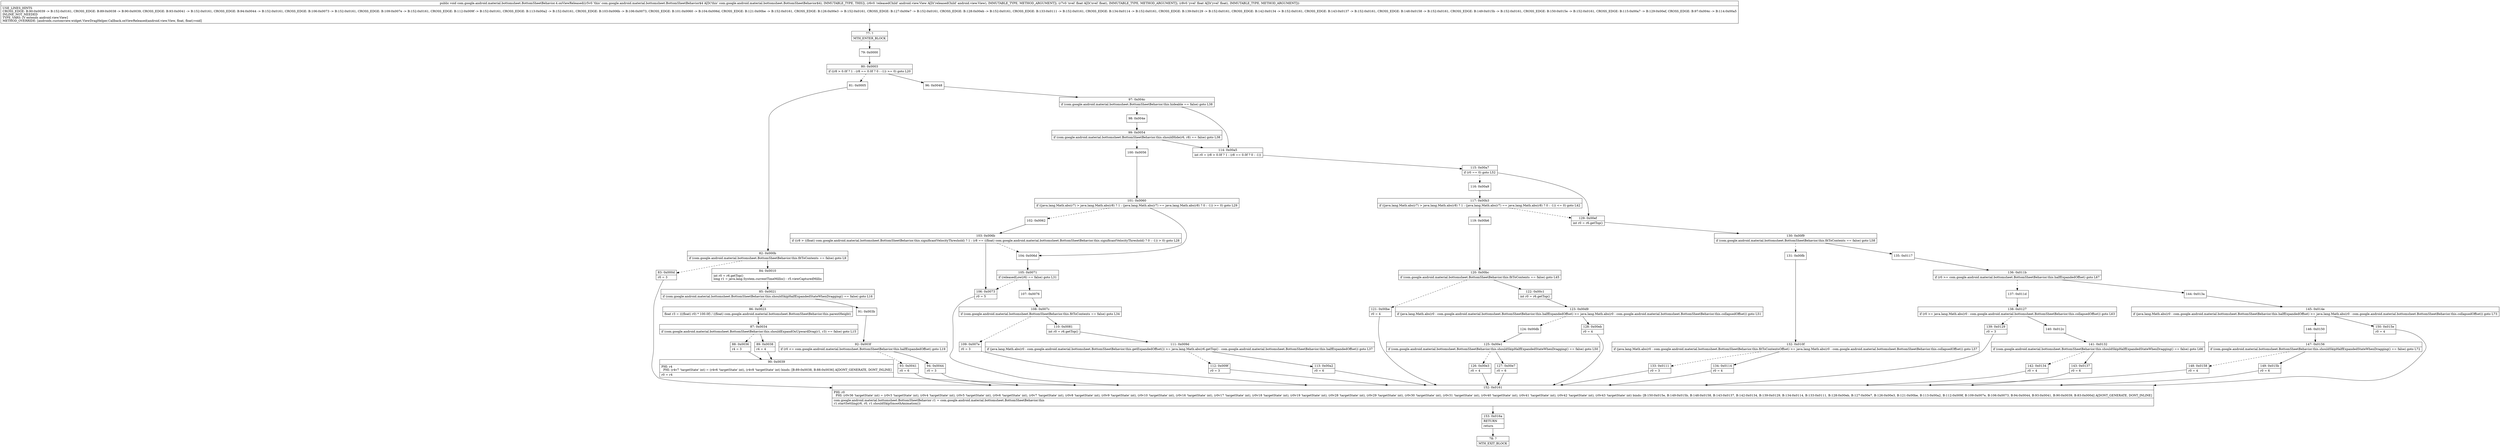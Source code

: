 digraph "CFG forcom.google.android.material.bottomsheet.BottomSheetBehavior.4.onViewReleased(Landroid\/view\/View;FF)V" {
Node_77 [shape=record,label="{77\:\ ?|MTH_ENTER_BLOCK\l}"];
Node_79 [shape=record,label="{79\:\ 0x0000}"];
Node_80 [shape=record,label="{80\:\ 0x0003|if ((r8 \> 0.0f ? 1 : (r8 == 0.0f ? 0 : \-1)) \>= 0) goto L20\l}"];
Node_81 [shape=record,label="{81\:\ 0x0005}"];
Node_82 [shape=record,label="{82\:\ 0x000b|if (com.google.android.material.bottomsheet.BottomSheetBehavior.this.fitToContents == false) goto L9\l}"];
Node_83 [shape=record,label="{83\:\ 0x000d|r0 = 3\l}"];
Node_152 [shape=record,label="{152\:\ 0x0161|PHI: r0 \l  PHI: (r0v36 'targetState' int) = (r0v3 'targetState' int), (r0v4 'targetState' int), (r0v5 'targetState' int), (r0v6 'targetState' int), (r0v7 'targetState' int), (r0v8 'targetState' int), (r0v9 'targetState' int), (r0v10 'targetState' int), (r0v16 'targetState' int), (r0v17 'targetState' int), (r0v18 'targetState' int), (r0v19 'targetState' int), (r0v28 'targetState' int), (r0v29 'targetState' int), (r0v30 'targetState' int), (r0v31 'targetState' int), (r0v40 'targetState' int), (r0v41 'targetState' int), (r0v42 'targetState' int), (r0v43 'targetState' int) binds: [B:150:0x015e, B:149:0x015b, B:148:0x0158, B:143:0x0137, B:142:0x0134, B:139:0x0129, B:134:0x0114, B:133:0x0111, B:128:0x00eb, B:127:0x00e7, B:126:0x00e3, B:121:0x00be, B:113:0x00a2, B:112:0x009f, B:109:0x007e, B:106:0x0073, B:94:0x0044, B:93:0x0041, B:90:0x0039, B:83:0x000d] A[DONT_GENERATE, DONT_INLINE]\l|com.google.android.material.bottomsheet.BottomSheetBehavior r1 = com.google.android.material.bottomsheet.BottomSheetBehavior.this\lr1.startSettling(r6, r0, r1.shouldSkipSmoothAnimation())\l}"];
Node_153 [shape=record,label="{153\:\ 0x016a|RETURN\l|return\l}"];
Node_78 [shape=record,label="{78\:\ ?|MTH_EXIT_BLOCK\l}"];
Node_84 [shape=record,label="{84\:\ 0x0010|int r0 = r6.getTop()\llong r1 = java.lang.System.currentTimeMillis() \- r5.viewCapturedMillis\l}"];
Node_85 [shape=record,label="{85\:\ 0x0021|if (com.google.android.material.bottomsheet.BottomSheetBehavior.this.shouldSkipHalfExpandedStateWhenDragging() == false) goto L16\l}"];
Node_86 [shape=record,label="{86\:\ 0x0023|float r3 = (((float) r0) * 100.0f) \/ ((float) com.google.android.material.bottomsheet.BottomSheetBehavior.this.parentHeight)\l}"];
Node_87 [shape=record,label="{87\:\ 0x0034|if (com.google.android.material.bottomsheet.BottomSheetBehavior.this.shouldExpandOnUpwardDrag(r1, r3) == false) goto L15\l}"];
Node_88 [shape=record,label="{88\:\ 0x0036|r4 = 3\l}"];
Node_90 [shape=record,label="{90\:\ 0x0039|PHI: r4 \l  PHI: (r4v7 'targetState' int) = (r4v6 'targetState' int), (r4v8 'targetState' int) binds: [B:89:0x0038, B:88:0x0036] A[DONT_GENERATE, DONT_INLINE]\l|r0 = r4\l}"];
Node_89 [shape=record,label="{89\:\ 0x0038|r4 = 4\l}"];
Node_91 [shape=record,label="{91\:\ 0x003b}"];
Node_92 [shape=record,label="{92\:\ 0x003f|if (r0 \<= com.google.android.material.bottomsheet.BottomSheetBehavior.this.halfExpandedOffset) goto L19\l}"];
Node_93 [shape=record,label="{93\:\ 0x0041|r0 = 6\l}"];
Node_94 [shape=record,label="{94\:\ 0x0044|r0 = 3\l}"];
Node_96 [shape=record,label="{96\:\ 0x0048}"];
Node_97 [shape=record,label="{97\:\ 0x004c|if (com.google.android.material.bottomsheet.BottomSheetBehavior.this.hideable == false) goto L38\l}"];
Node_98 [shape=record,label="{98\:\ 0x004e}"];
Node_99 [shape=record,label="{99\:\ 0x0054|if (com.google.android.material.bottomsheet.BottomSheetBehavior.this.shouldHide(r6, r8) == false) goto L38\l}"];
Node_100 [shape=record,label="{100\:\ 0x0056}"];
Node_101 [shape=record,label="{101\:\ 0x0060|if ((java.lang.Math.abs(r7) \> java.lang.Math.abs(r8) ? 1 : (java.lang.Math.abs(r7) == java.lang.Math.abs(r8) ? 0 : \-1)) \>= 0) goto L29\l}"];
Node_102 [shape=record,label="{102\:\ 0x0062}"];
Node_103 [shape=record,label="{103\:\ 0x006b|if ((r8 \> ((float) com.google.android.material.bottomsheet.BottomSheetBehavior.this.significantVelocityThreshold) ? 1 : (r8 == ((float) com.google.android.material.bottomsheet.BottomSheetBehavior.this.significantVelocityThreshold) ? 0 : \-1)) \> 0) goto L28\l}"];
Node_106 [shape=record,label="{106\:\ 0x0073|r0 = 5\l}"];
Node_104 [shape=record,label="{104\:\ 0x006d}"];
Node_105 [shape=record,label="{105\:\ 0x0071|if (releasedLow(r6) == false) goto L31\l}"];
Node_107 [shape=record,label="{107\:\ 0x0076}"];
Node_108 [shape=record,label="{108\:\ 0x007c|if (com.google.android.material.bottomsheet.BottomSheetBehavior.this.fitToContents == false) goto L34\l}"];
Node_109 [shape=record,label="{109\:\ 0x007e|r0 = 3\l}"];
Node_110 [shape=record,label="{110\:\ 0x0081|int r0 = r6.getTop()\l}"];
Node_111 [shape=record,label="{111\:\ 0x009d|if (java.lang.Math.abs(r0 \- com.google.android.material.bottomsheet.BottomSheetBehavior.this.getExpandedOffset()) \>= java.lang.Math.abs(r6.getTop() \- com.google.android.material.bottomsheet.BottomSheetBehavior.this.halfExpandedOffset)) goto L37\l}"];
Node_112 [shape=record,label="{112\:\ 0x009f|r0 = 3\l}"];
Node_113 [shape=record,label="{113\:\ 0x00a2|r0 = 6\l}"];
Node_114 [shape=record,label="{114\:\ 0x00a5|int r0 = (r8 \> 0.0f ? 1 : (r8 == 0.0f ? 0 : \-1))\l}"];
Node_115 [shape=record,label="{115\:\ 0x00a7|if (r0 == 0) goto L52\l}"];
Node_116 [shape=record,label="{116\:\ 0x00a9}"];
Node_117 [shape=record,label="{117\:\ 0x00b3|if ((java.lang.Math.abs(r7) \> java.lang.Math.abs(r8) ? 1 : (java.lang.Math.abs(r7) == java.lang.Math.abs(r8) ? 0 : \-1)) \<= 0) goto L42\l}"];
Node_119 [shape=record,label="{119\:\ 0x00b6}"];
Node_120 [shape=record,label="{120\:\ 0x00bc|if (com.google.android.material.bottomsheet.BottomSheetBehavior.this.fitToContents == false) goto L45\l}"];
Node_121 [shape=record,label="{121\:\ 0x00be|r0 = 4\l}"];
Node_122 [shape=record,label="{122\:\ 0x00c1|int r0 = r6.getTop()\l}"];
Node_123 [shape=record,label="{123\:\ 0x00d9|if (java.lang.Math.abs(r0 \- com.google.android.material.bottomsheet.BottomSheetBehavior.this.halfExpandedOffset) \>= java.lang.Math.abs(r0 \- com.google.android.material.bottomsheet.BottomSheetBehavior.this.collapsedOffset)) goto L51\l}"];
Node_124 [shape=record,label="{124\:\ 0x00db}"];
Node_125 [shape=record,label="{125\:\ 0x00e1|if (com.google.android.material.bottomsheet.BottomSheetBehavior.this.shouldSkipHalfExpandedStateWhenDragging() == false) goto L50\l}"];
Node_126 [shape=record,label="{126\:\ 0x00e3|r0 = 4\l}"];
Node_127 [shape=record,label="{127\:\ 0x00e7|r0 = 6\l}"];
Node_128 [shape=record,label="{128\:\ 0x00eb|r0 = 4\l}"];
Node_129 [shape=record,label="{129\:\ 0x00ef|int r0 = r6.getTop()\l}"];
Node_130 [shape=record,label="{130\:\ 0x00f9|if (com.google.android.material.bottomsheet.BottomSheetBehavior.this.fitToContents == false) goto L58\l}"];
Node_131 [shape=record,label="{131\:\ 0x00fb}"];
Node_132 [shape=record,label="{132\:\ 0x010f|if (java.lang.Math.abs(r0 \- com.google.android.material.bottomsheet.BottomSheetBehavior.this.fitToContentsOffset) \>= java.lang.Math.abs(r0 \- com.google.android.material.bottomsheet.BottomSheetBehavior.this.collapsedOffset)) goto L57\l}"];
Node_133 [shape=record,label="{133\:\ 0x0111|r0 = 3\l}"];
Node_134 [shape=record,label="{134\:\ 0x0114|r0 = 4\l}"];
Node_135 [shape=record,label="{135\:\ 0x0117}"];
Node_136 [shape=record,label="{136\:\ 0x011b|if (r0 \>= com.google.android.material.bottomsheet.BottomSheetBehavior.this.halfExpandedOffset) goto L67\l}"];
Node_137 [shape=record,label="{137\:\ 0x011d}"];
Node_138 [shape=record,label="{138\:\ 0x0127|if (r0 \>= java.lang.Math.abs(r0 \- com.google.android.material.bottomsheet.BottomSheetBehavior.this.collapsedOffset)) goto L63\l}"];
Node_139 [shape=record,label="{139\:\ 0x0129|r0 = 3\l}"];
Node_140 [shape=record,label="{140\:\ 0x012c}"];
Node_141 [shape=record,label="{141\:\ 0x0132|if (com.google.android.material.bottomsheet.BottomSheetBehavior.this.shouldSkipHalfExpandedStateWhenDragging() == false) goto L66\l}"];
Node_142 [shape=record,label="{142\:\ 0x0134|r0 = 4\l}"];
Node_143 [shape=record,label="{143\:\ 0x0137|r0 = 6\l}"];
Node_144 [shape=record,label="{144\:\ 0x013a}"];
Node_145 [shape=record,label="{145\:\ 0x014e|if (java.lang.Math.abs(r0 \- com.google.android.material.bottomsheet.BottomSheetBehavior.this.halfExpandedOffset) \>= java.lang.Math.abs(r0 \- com.google.android.material.bottomsheet.BottomSheetBehavior.this.collapsedOffset)) goto L73\l}"];
Node_146 [shape=record,label="{146\:\ 0x0150}"];
Node_147 [shape=record,label="{147\:\ 0x0156|if (com.google.android.material.bottomsheet.BottomSheetBehavior.this.shouldSkipHalfExpandedStateWhenDragging() == false) goto L72\l}"];
Node_148 [shape=record,label="{148\:\ 0x0158|r0 = 4\l}"];
Node_149 [shape=record,label="{149\:\ 0x015b|r0 = 6\l}"];
Node_150 [shape=record,label="{150\:\ 0x015e|r0 = 4\l}"];
MethodNode[shape=record,label="{public void com.google.android.material.bottomsheet.BottomSheetBehavior.4.onViewReleased((r5v0 'this' com.google.android.material.bottomsheet.BottomSheetBehavior$4 A[D('this' com.google.android.material.bottomsheet.BottomSheetBehavior$4), IMMUTABLE_TYPE, THIS]), (r6v0 'releasedChild' android.view.View A[D('releasedChild' android.view.View), IMMUTABLE_TYPE, METHOD_ARGUMENT]), (r7v0 'xvel' float A[D('xvel' float), IMMUTABLE_TYPE, METHOD_ARGUMENT]), (r8v0 'yvel' float A[D('yvel' float), IMMUTABLE_TYPE, METHOD_ARGUMENT]))  | USE_LINES_HINTS\lCROSS_EDGE: B:90:0x0039 \-\> B:152:0x0161, CROSS_EDGE: B:89:0x0038 \-\> B:90:0x0039, CROSS_EDGE: B:93:0x0041 \-\> B:152:0x0161, CROSS_EDGE: B:94:0x0044 \-\> B:152:0x0161, CROSS_EDGE: B:106:0x0073 \-\> B:152:0x0161, CROSS_EDGE: B:109:0x007e \-\> B:152:0x0161, CROSS_EDGE: B:112:0x009f \-\> B:152:0x0161, CROSS_EDGE: B:113:0x00a2 \-\> B:152:0x0161, CROSS_EDGE: B:103:0x006b \-\> B:106:0x0073, CROSS_EDGE: B:101:0x0060 \-\> B:104:0x006d, CROSS_EDGE: B:121:0x00be \-\> B:152:0x0161, CROSS_EDGE: B:126:0x00e3 \-\> B:152:0x0161, CROSS_EDGE: B:127:0x00e7 \-\> B:152:0x0161, CROSS_EDGE: B:128:0x00eb \-\> B:152:0x0161, CROSS_EDGE: B:133:0x0111 \-\> B:152:0x0161, CROSS_EDGE: B:134:0x0114 \-\> B:152:0x0161, CROSS_EDGE: B:139:0x0129 \-\> B:152:0x0161, CROSS_EDGE: B:142:0x0134 \-\> B:152:0x0161, CROSS_EDGE: B:143:0x0137 \-\> B:152:0x0161, CROSS_EDGE: B:148:0x0158 \-\> B:152:0x0161, CROSS_EDGE: B:149:0x015b \-\> B:152:0x0161, CROSS_EDGE: B:150:0x015e \-\> B:152:0x0161, CROSS_EDGE: B:115:0x00a7 \-\> B:129:0x00ef, CROSS_EDGE: B:97:0x004c \-\> B:114:0x00a5\lINLINE_NOT_NEEDED\lTYPE_VARS: [V extends android.view.View]\lMETHOD_OVERRIDE: [androidx.customview.widget.ViewDragHelper.Callback.onViewReleased(android.view.View, float, float):void]\l}"];
MethodNode -> Node_77;Node_77 -> Node_79;
Node_79 -> Node_80;
Node_80 -> Node_81[style=dashed];
Node_80 -> Node_96;
Node_81 -> Node_82;
Node_82 -> Node_83[style=dashed];
Node_82 -> Node_84;
Node_83 -> Node_152;
Node_152 -> Node_153;
Node_153 -> Node_78;
Node_84 -> Node_85;
Node_85 -> Node_86[style=dashed];
Node_85 -> Node_91;
Node_86 -> Node_87;
Node_87 -> Node_88[style=dashed];
Node_87 -> Node_89;
Node_88 -> Node_90;
Node_90 -> Node_152;
Node_89 -> Node_90;
Node_91 -> Node_92;
Node_92 -> Node_93[style=dashed];
Node_92 -> Node_94;
Node_93 -> Node_152;
Node_94 -> Node_152;
Node_96 -> Node_97;
Node_97 -> Node_98[style=dashed];
Node_97 -> Node_114;
Node_98 -> Node_99;
Node_99 -> Node_100[style=dashed];
Node_99 -> Node_114;
Node_100 -> Node_101;
Node_101 -> Node_102[style=dashed];
Node_101 -> Node_104;
Node_102 -> Node_103;
Node_103 -> Node_104[style=dashed];
Node_103 -> Node_106;
Node_106 -> Node_152;
Node_104 -> Node_105;
Node_105 -> Node_106[style=dashed];
Node_105 -> Node_107;
Node_107 -> Node_108;
Node_108 -> Node_109[style=dashed];
Node_108 -> Node_110;
Node_109 -> Node_152;
Node_110 -> Node_111;
Node_111 -> Node_112[style=dashed];
Node_111 -> Node_113;
Node_112 -> Node_152;
Node_113 -> Node_152;
Node_114 -> Node_115;
Node_115 -> Node_116[style=dashed];
Node_115 -> Node_129;
Node_116 -> Node_117;
Node_117 -> Node_119;
Node_117 -> Node_129[style=dashed];
Node_119 -> Node_120;
Node_120 -> Node_121[style=dashed];
Node_120 -> Node_122;
Node_121 -> Node_152;
Node_122 -> Node_123;
Node_123 -> Node_124[style=dashed];
Node_123 -> Node_128;
Node_124 -> Node_125;
Node_125 -> Node_126[style=dashed];
Node_125 -> Node_127;
Node_126 -> Node_152;
Node_127 -> Node_152;
Node_128 -> Node_152;
Node_129 -> Node_130;
Node_130 -> Node_131[style=dashed];
Node_130 -> Node_135;
Node_131 -> Node_132;
Node_132 -> Node_133[style=dashed];
Node_132 -> Node_134;
Node_133 -> Node_152;
Node_134 -> Node_152;
Node_135 -> Node_136;
Node_136 -> Node_137[style=dashed];
Node_136 -> Node_144;
Node_137 -> Node_138;
Node_138 -> Node_139[style=dashed];
Node_138 -> Node_140;
Node_139 -> Node_152;
Node_140 -> Node_141;
Node_141 -> Node_142[style=dashed];
Node_141 -> Node_143;
Node_142 -> Node_152;
Node_143 -> Node_152;
Node_144 -> Node_145;
Node_145 -> Node_146[style=dashed];
Node_145 -> Node_150;
Node_146 -> Node_147;
Node_147 -> Node_148[style=dashed];
Node_147 -> Node_149;
Node_148 -> Node_152;
Node_149 -> Node_152;
Node_150 -> Node_152;
}

